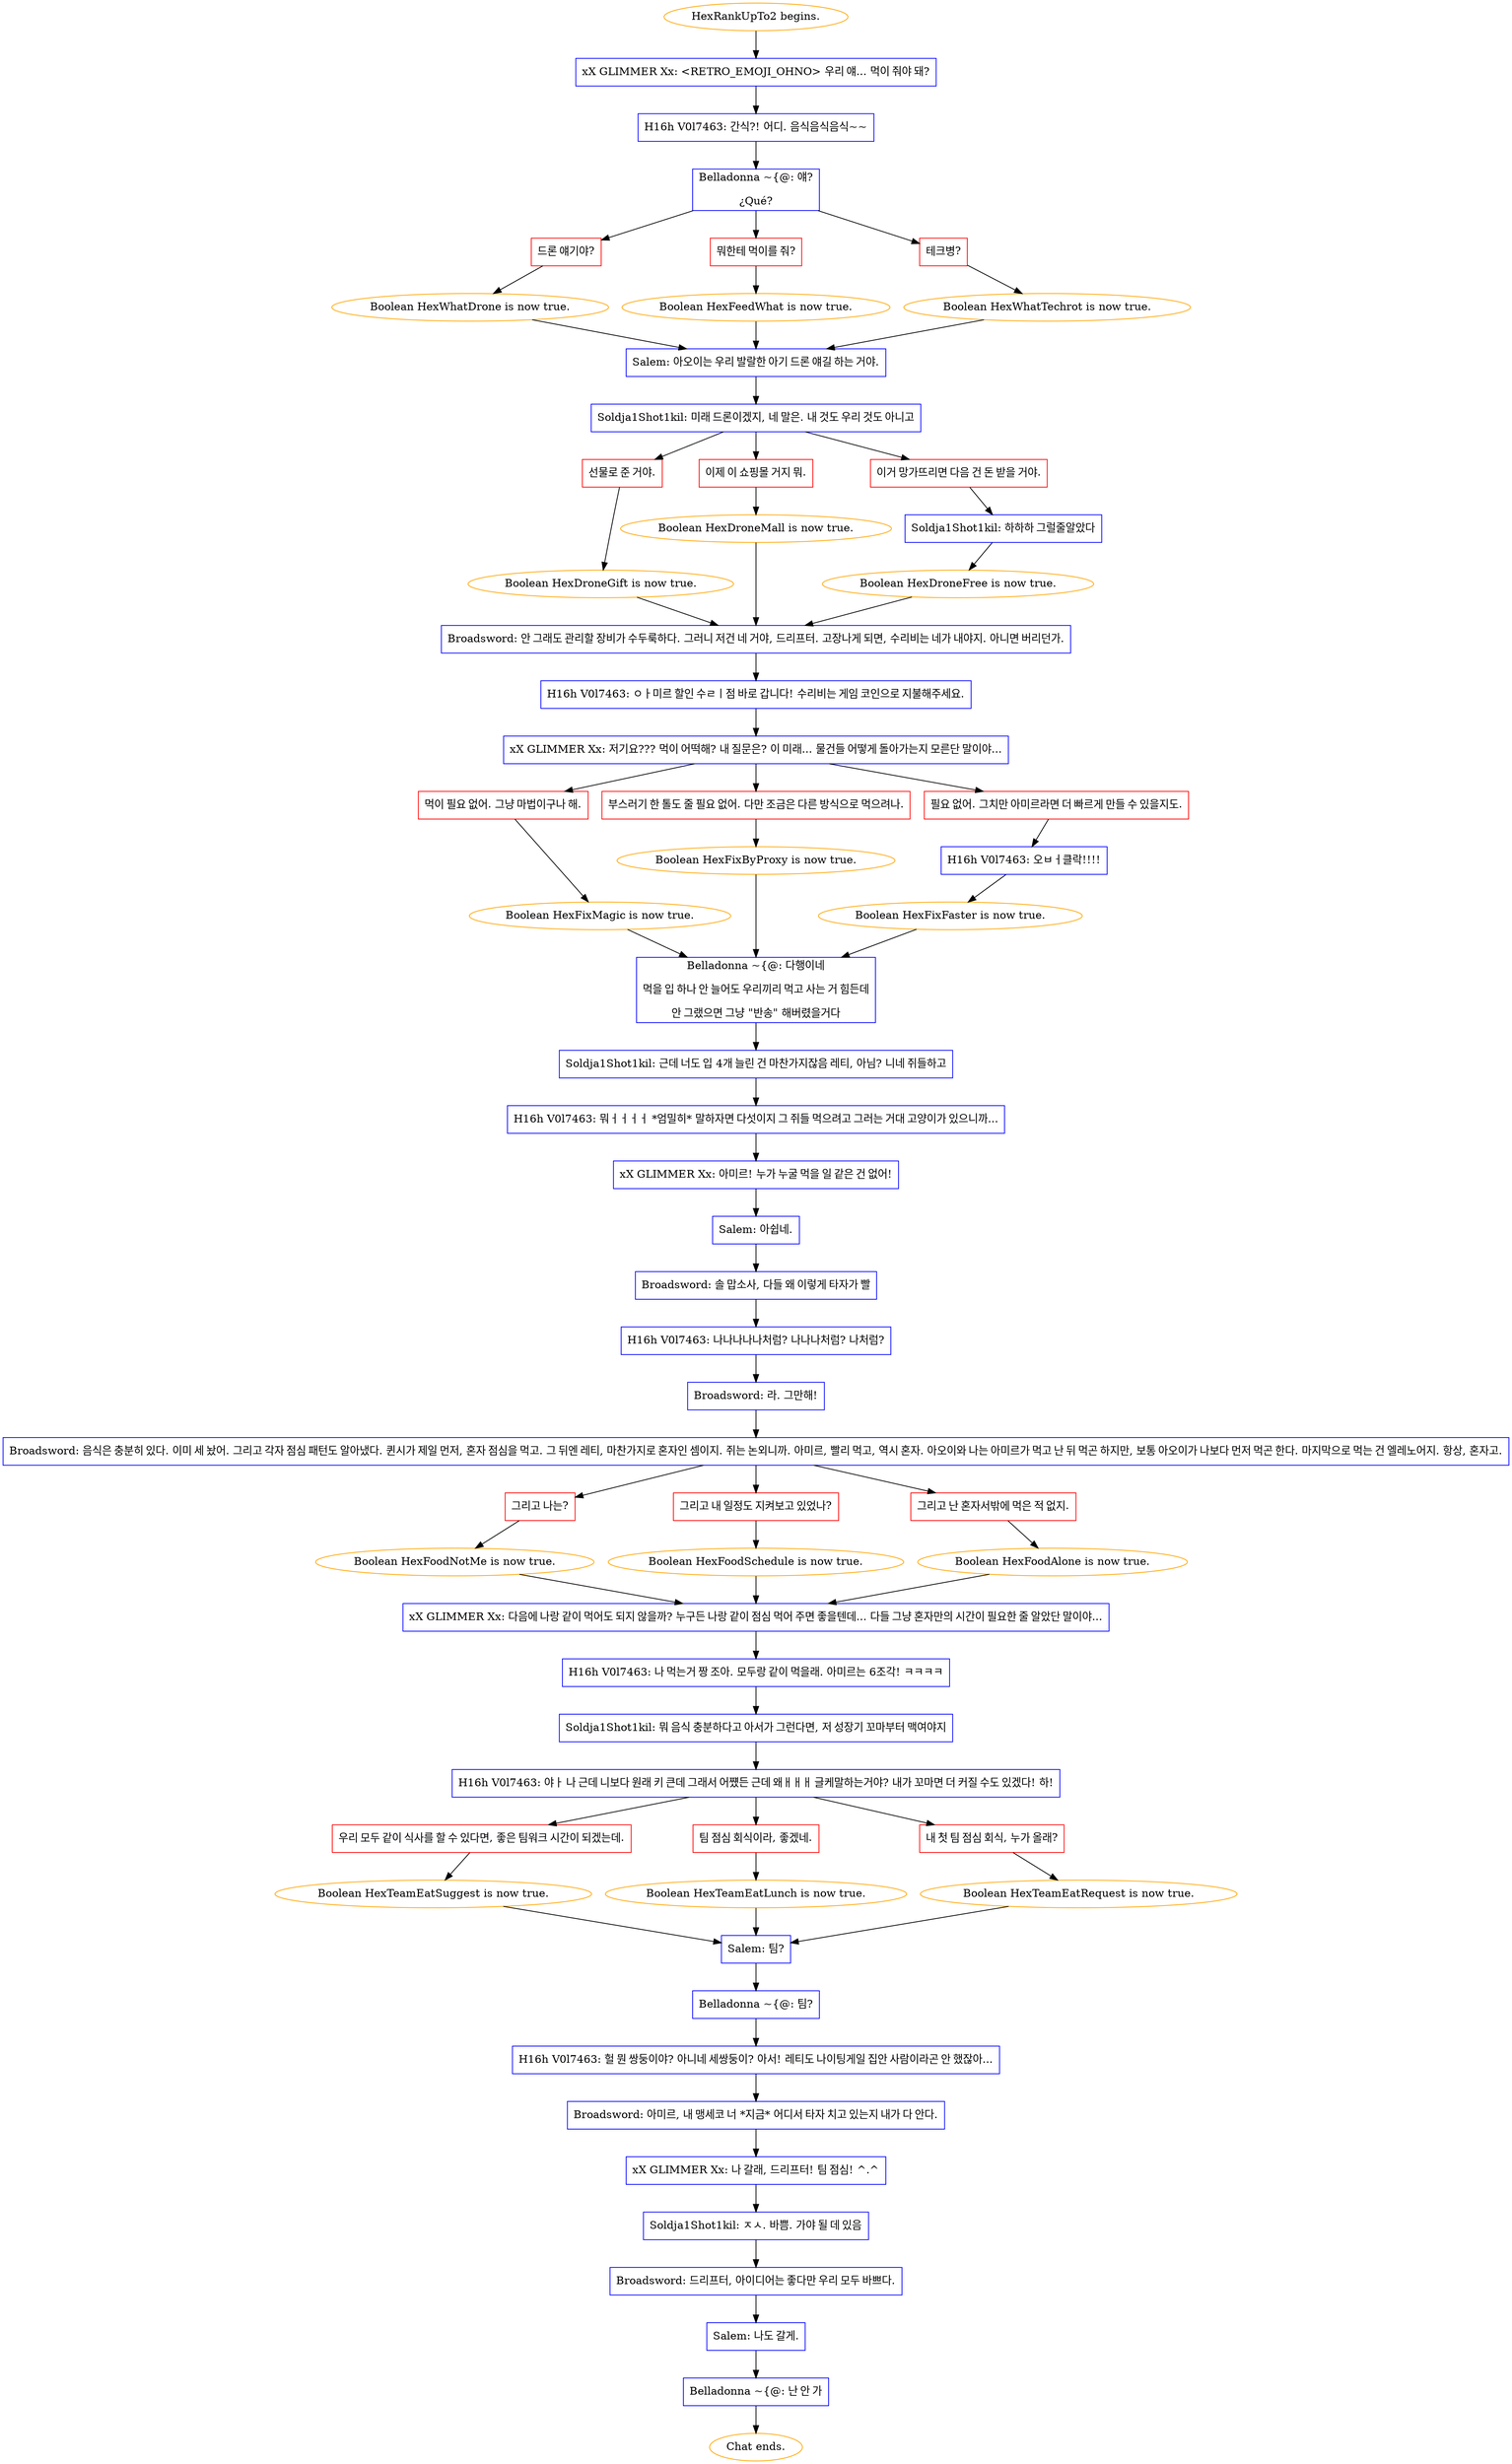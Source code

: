 digraph {
	"HexRankUpTo2 begins." [color=orange];
		"HexRankUpTo2 begins." -> j2302391245;
	j2302391245 [label="xX GLIMMER Xx: <RETRO_EMOJI_OHNO> 우리 얘... 먹이 줘야 돼?",shape=box,color=blue];
		j2302391245 -> j725783143;
	j725783143 [label="H16h V0l7463: 간식?! 어디. 음식음식음식~~",shape=box,color=blue];
		j725783143 -> j2295726683;
	j2295726683 [label="Belladonna ~{@: 얘?
¿Qué?",shape=box,color=blue];
		j2295726683 -> j2991332723;
		j2295726683 -> j2167759262;
		j2295726683 -> j2268787572;
	j2991332723 [label="드론 얘기야?",shape=box,color=red];
		j2991332723 -> j3564960225;
	j2167759262 [label="뭐한테 먹이를 줘?",shape=box,color=red];
		j2167759262 -> j1724390688;
	j2268787572 [label="테크병?",shape=box,color=red];
		j2268787572 -> j2453557637;
	j3564960225 [label="Boolean HexWhatDrone is now true.",color=orange];
		j3564960225 -> j2332311276;
	j1724390688 [label="Boolean HexFeedWhat is now true.",color=orange];
		j1724390688 -> j2332311276;
	j2453557637 [label="Boolean HexWhatTechrot is now true.",color=orange];
		j2453557637 -> j2332311276;
	j2332311276 [label="Salem: 아오이는 우리 발랄한 아기 드론 얘길 하는 거야.",shape=box,color=blue];
		j2332311276 -> j3271382159;
	j3271382159 [label="Soldja1Shot1kil: 미래 드론이겠지, 네 말은. 내 것도 우리 것도 아니고",shape=box,color=blue];
		j3271382159 -> j1583836563;
		j3271382159 -> j2197759194;
		j3271382159 -> j2885165343;
	j1583836563 [label="선물로 준 거야.",shape=box,color=red];
		j1583836563 -> j3125674574;
	j2197759194 [label="이제 이 쇼핑몰 거지 뭐.",shape=box,color=red];
		j2197759194 -> j3984311592;
	j2885165343 [label="이거 망가뜨리면 다음 건 돈 받을 거야.",shape=box,color=red];
		j2885165343 -> j694845392;
	j3125674574 [label="Boolean HexDroneGift is now true.",color=orange];
		j3125674574 -> j493269083;
	j3984311592 [label="Boolean HexDroneMall is now true.",color=orange];
		j3984311592 -> j493269083;
	j694845392 [label="Soldja1Shot1kil: 하하하 그럴줄알았다",shape=box,color=blue];
		j694845392 -> j3458472522;
	j493269083 [label="Broadsword: 안 그래도 관리할 장비가 수두룩하다. 그러니 저건 네 거야, 드리프터. 고장나게 되면, 수리비는 네가 내야지. 아니면 버리던가.",shape=box,color=blue];
		j493269083 -> j846184288;
	j3458472522 [label="Boolean HexDroneFree is now true.",color=orange];
		j3458472522 -> j493269083;
	j846184288 [label="H16h V0l7463: ㅇㅏ미르 할인 수ㄹㅣ점 바로 갑니다! 수리비는 게임 코인으로 지불해주세요.",shape=box,color=blue];
		j846184288 -> j41910504;
	j41910504 [label="xX GLIMMER Xx: 저기요??? 먹이 어떡해? 내 질문은? 이 미래... 물건들 어떻게 돌아가는지 모른단 말이야...",shape=box,color=blue];
		j41910504 -> j2269242164;
		j41910504 -> j264488049;
		j41910504 -> j1207657337;
	j2269242164 [label="먹이 필요 없어. 그냥 마법이구나 해.",shape=box,color=red];
		j2269242164 -> j2157159171;
	j264488049 [label="부스러기 한 톨도 줄 필요 없어. 다만 조금은 다른 방식으로 먹으려나.",shape=box,color=red];
		j264488049 -> j1607877289;
	j1207657337 [label="필요 없어. 그치만 아미르라면 더 빠르게 만들 수 있을지도.",shape=box,color=red];
		j1207657337 -> j2865611282;
	j2157159171 [label="Boolean HexFixMagic is now true.",color=orange];
		j2157159171 -> j2839505326;
	j1607877289 [label="Boolean HexFixByProxy is now true.",color=orange];
		j1607877289 -> j2839505326;
	j2865611282 [label="H16h V0l7463: 오ㅂㅓ클락!!!!",shape=box,color=blue];
		j2865611282 -> j2173883274;
	j2839505326 [label="Belladonna ~{@: 다행이네
먹을 입 하나 안 늘어도 우리끼리 먹고 사는 거 힘든데
안 그랬으면 그냥 \"반송\" 해버렸을거다",shape=box,color=blue];
		j2839505326 -> j796508308;
	j2173883274 [label="Boolean HexFixFaster is now true.",color=orange];
		j2173883274 -> j2839505326;
	j796508308 [label="Soldja1Shot1kil: 근데 너도 입 4개 늘린 건 마찬가지잖음 레티, 아님? 니네 쥐들하고",shape=box,color=blue];
		j796508308 -> j1961327190;
	j1961327190 [label="H16h V0l7463: 뭐ㅓㅓㅓㅓ *엄밀히* 말하자면 다섯이지 그 쥐들 먹으려고 그러는 거대 고양이가 있으니까...",shape=box,color=blue];
		j1961327190 -> j2181303315;
	j2181303315 [label="xX GLIMMER Xx: 아미르! 누가 누굴 먹을 일 같은 건 없어!",shape=box,color=blue];
		j2181303315 -> j3451684658;
	j3451684658 [label="Salem: 아쉽네.",shape=box,color=blue];
		j3451684658 -> j2840814785;
	j2840814785 [label="Broadsword: 솔 맙소사, 다들 왜 이렇게 타자가 빨",shape=box,color=blue];
		j2840814785 -> j3310553873;
	j3310553873 [label="H16h V0l7463: 나나나나나처럼? 나나나처럼? 나처럼?",shape=box,color=blue];
		j3310553873 -> j1179876022;
	j1179876022 [label="Broadsword: 라. 그만해!",shape=box,color=blue];
		j1179876022 -> j718966043;
	j718966043 [label="Broadsword: 음식은 충분히 있다. 이미 세 놨어. 그리고 각자 점심 패턴도 알아냈다. 퀸시가 제일 먼저, 혼자 점심을 먹고. 그 뒤엔 레티, 마찬가지로 혼자인 셈이지. 쥐는 논외니까. 아미르, 빨리 먹고, 역시 혼자. 아오이와 나는 아미르가 먹고 난 뒤 먹곤 하지만, 보통 아오이가 나보다 먼저 먹곤 한다. 마지막으로 먹는 건 엘레노어지. 항상, 혼자고.",shape=box,color=blue];
		j718966043 -> j1793408316;
		j718966043 -> j2386164204;
		j718966043 -> j266455218;
	j1793408316 [label="그리고 나는?",shape=box,color=red];
		j1793408316 -> j27136552;
	j2386164204 [label="그리고 내 일정도 지켜보고 있었나?",shape=box,color=red];
		j2386164204 -> j2716059961;
	j266455218 [label="그리고 난 혼자서밖에 먹은 적 없지.",shape=box,color=red];
		j266455218 -> j2112120480;
	j27136552 [label="Boolean HexFoodNotMe is now true.",color=orange];
		j27136552 -> j1608403481;
	j2716059961 [label="Boolean HexFoodSchedule is now true.",color=orange];
		j2716059961 -> j1608403481;
	j2112120480 [label="Boolean HexFoodAlone is now true.",color=orange];
		j2112120480 -> j1608403481;
	j1608403481 [label="xX GLIMMER Xx: 다음에 나랑 같이 먹어도 되지 않을까? 누구든 나랑 같이 점심 먹어 주면 좋을텐데... 다들 그냥 혼자만의 시간이 필요한 줄 알았단 말이야...",shape=box,color=blue];
		j1608403481 -> j2076225429;
	j2076225429 [label="H16h V0l7463: 나 먹는거 짱 조아. 모두랑 같이 먹을래. 아미르는 6조각! ㅋㅋㅋㅋ",shape=box,color=blue];
		j2076225429 -> j3095451666;
	j3095451666 [label="Soldja1Shot1kil: 뭐 음식 충분하다고 아서가 그런다면, 저 성장기 꼬마부터 맥여야지",shape=box,color=blue];
		j3095451666 -> j3859030664;
	j3859030664 [label="H16h V0l7463: 야ㅏ 나 근데 니보다 원래 키 큰데 그래서 어쩄든 근데 왜ㅐㅐㅐ 글케말하는거야? 내가 꼬마면 더 커질 수도 있겠다! 하!",shape=box,color=blue];
		j3859030664 -> j1872568866;
		j3859030664 -> j3928485771;
		j3859030664 -> j350691044;
	j1872568866 [label="우리 모두 같이 식사를 할 수 있다면, 좋은 팀워크 시간이 되겠는데.",shape=box,color=red];
		j1872568866 -> j3270494408;
	j3928485771 [label="팀 점심 회식이라, 좋겠네.",shape=box,color=red];
		j3928485771 -> j1371695174;
	j350691044 [label="내 첫 팀 점심 회식, 누가 올래?",shape=box,color=red];
		j350691044 -> j2629907697;
	j3270494408 [label="Boolean HexTeamEatSuggest is now true.",color=orange];
		j3270494408 -> j2920917448;
	j1371695174 [label="Boolean HexTeamEatLunch is now true.",color=orange];
		j1371695174 -> j2920917448;
	j2629907697 [label="Boolean HexTeamEatRequest is now true.",color=orange];
		j2629907697 -> j2920917448;
	j2920917448 [label="Salem: 팀?",shape=box,color=blue];
		j2920917448 -> j450244706;
	j450244706 [label="Belladonna ~{@: 팀?",shape=box,color=blue];
		j450244706 -> j3333130003;
	j3333130003 [label="H16h V0l7463: 헐 뭔 쌍둥이야? 아니네 세쌍둥이? 아서! 레티도 나이팅게일 집안 사람이라곤 안 했잖아...",shape=box,color=blue];
		j3333130003 -> j3795364566;
	j3795364566 [label="Broadsword: 아미르, 내 맹세코 너 *지금* 어디서 타자 치고 있는지 내가 다 안다.",shape=box,color=blue];
		j3795364566 -> j2827272117;
	j2827272117 [label="xX GLIMMER Xx: 나 갈래, 드리프터! 팀 점심! ^.^",shape=box,color=blue];
		j2827272117 -> j227580009;
	j227580009 [label="Soldja1Shot1kil: ㅈㅅ. 바쁨. 가야 될 데 있음",shape=box,color=blue];
		j227580009 -> j2521188625;
	j2521188625 [label="Broadsword: 드리프터, 아이디어는 좋다만 우리 모두 바쁘다.",shape=box,color=blue];
		j2521188625 -> j1289774520;
	j1289774520 [label="Salem: 나도 갈게.",shape=box,color=blue];
		j1289774520 -> j3548848930;
	j3548848930 [label="Belladonna ~{@: 난 안 가",shape=box,color=blue];
		j3548848930 -> "Chat ends.";
	"Chat ends." [color=orange];
}